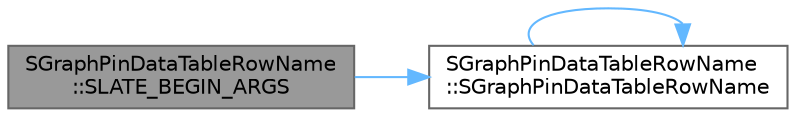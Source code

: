 digraph "SGraphPinDataTableRowName::SLATE_BEGIN_ARGS"
{
 // INTERACTIVE_SVG=YES
 // LATEX_PDF_SIZE
  bgcolor="transparent";
  edge [fontname=Helvetica,fontsize=10,labelfontname=Helvetica,labelfontsize=10];
  node [fontname=Helvetica,fontsize=10,shape=box,height=0.2,width=0.4];
  rankdir="LR";
  Node1 [id="Node000001",label="SGraphPinDataTableRowName\l::SLATE_BEGIN_ARGS",height=0.2,width=0.4,color="gray40", fillcolor="grey60", style="filled", fontcolor="black",tooltip=" "];
  Node1 -> Node2 [id="edge1_Node000001_Node000002",color="steelblue1",style="solid",tooltip=" "];
  Node2 [id="Node000002",label="SGraphPinDataTableRowName\l::SGraphPinDataTableRowName",height=0.2,width=0.4,color="grey40", fillcolor="white", style="filled",URL="$d0/d1a/classSGraphPinDataTableRowName.html#a85471ac050b449e37c02cbfa463bbf19",tooltip=" "];
  Node2 -> Node2 [id="edge2_Node000002_Node000002",color="steelblue1",style="solid",tooltip=" "];
}
